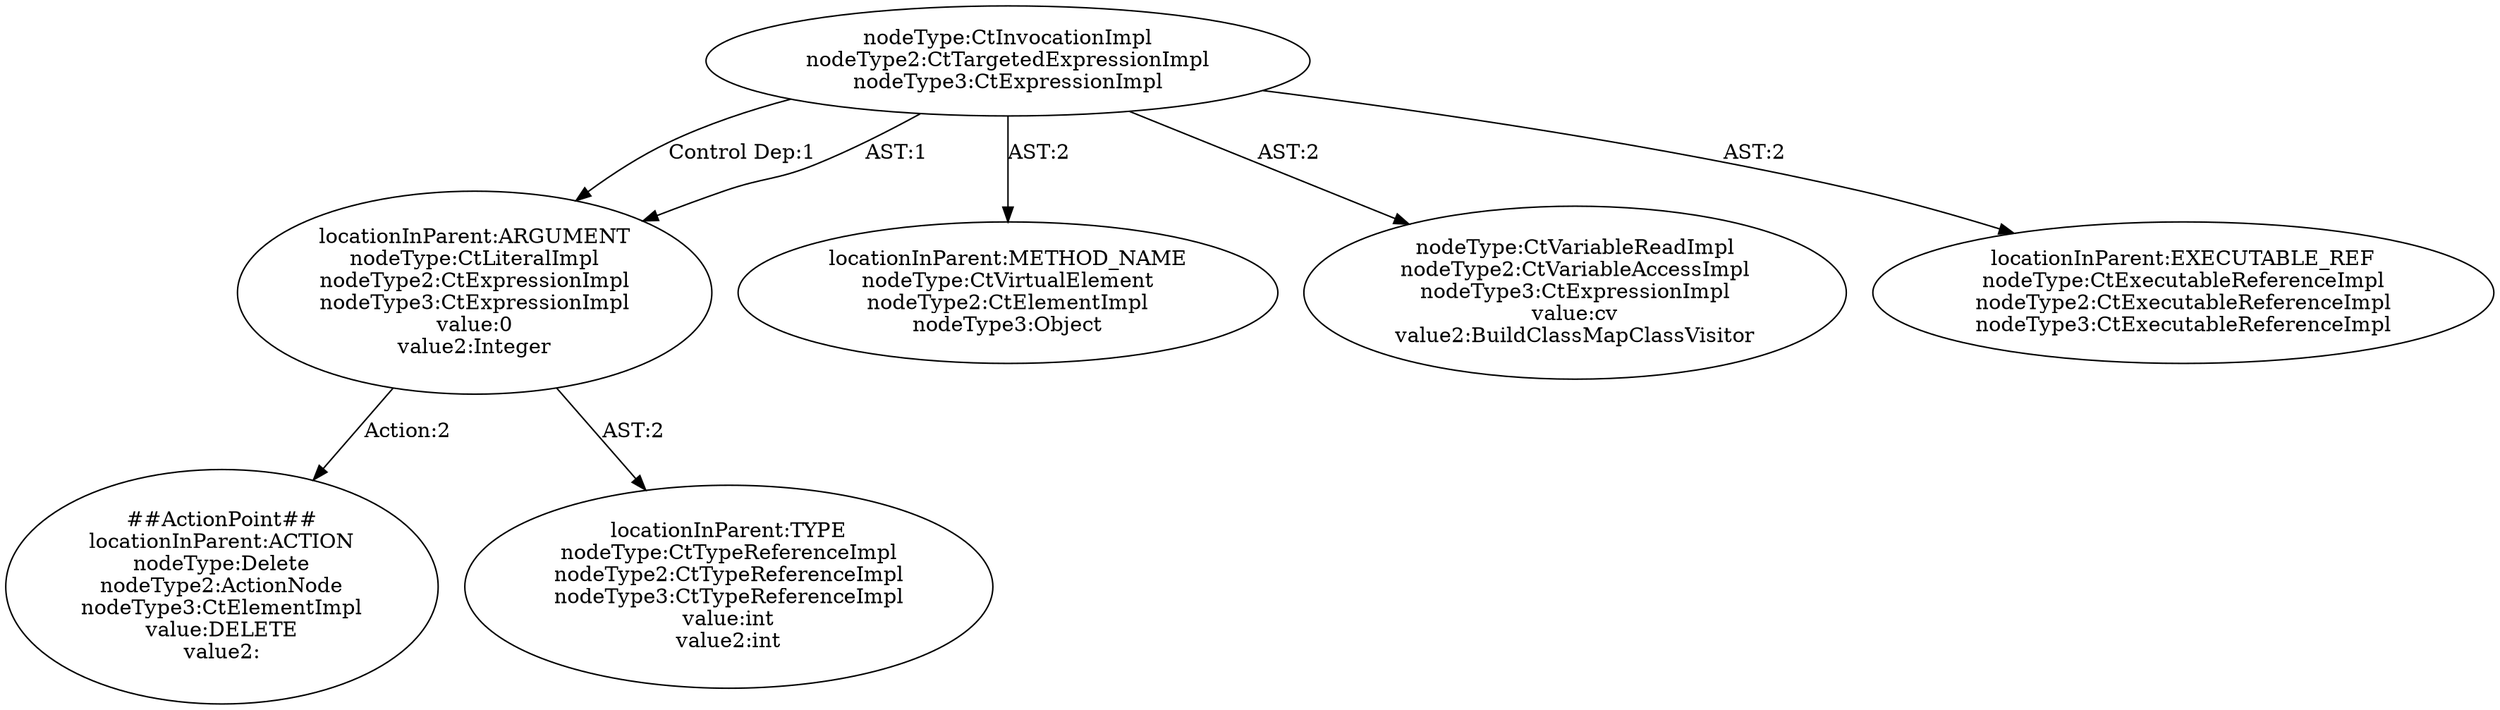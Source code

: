 digraph "Pattern" {
0 [label="##ActionPoint##
locationInParent:ACTION
nodeType:Delete
nodeType2:ActionNode
nodeType3:CtElementImpl
value:DELETE
value2:" shape=ellipse]
1 [label="locationInParent:ARGUMENT
nodeType:CtLiteralImpl
nodeType2:CtExpressionImpl
nodeType3:CtExpressionImpl
value:0
value2:Integer" shape=ellipse]
2 [label="nodeType:CtInvocationImpl
nodeType2:CtTargetedExpressionImpl
nodeType3:CtExpressionImpl" shape=ellipse]
3 [label="locationInParent:METHOD_NAME
nodeType:CtVirtualElement
nodeType2:CtElementImpl
nodeType3:Object" shape=ellipse]
4 [label="nodeType:CtVariableReadImpl
nodeType2:CtVariableAccessImpl
nodeType3:CtExpressionImpl
value:cv
value2:BuildClassMapClassVisitor" shape=ellipse]
5 [label="locationInParent:EXECUTABLE_REF
nodeType:CtExecutableReferenceImpl
nodeType2:CtExecutableReferenceImpl
nodeType3:CtExecutableReferenceImpl" shape=ellipse]
6 [label="locationInParent:TYPE
nodeType:CtTypeReferenceImpl
nodeType2:CtTypeReferenceImpl
nodeType3:CtTypeReferenceImpl
value:int
value2:int" shape=ellipse]
1 -> 0 [label="Action:2"];
1 -> 6 [label="AST:2"];
2 -> 1 [label="Control Dep:1"];
2 -> 3 [label="AST:2"];
2 -> 4 [label="AST:2"];
2 -> 5 [label="AST:2"];
2 -> 1 [label="AST:1"];
}